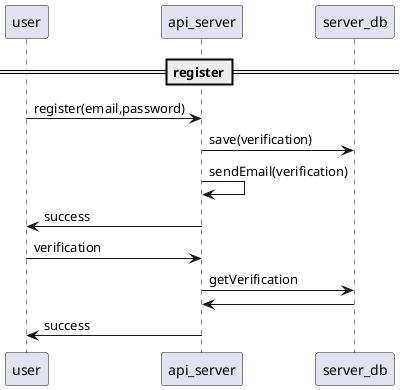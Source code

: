 @startuml

==register==
"user" as u -> "api_server" as a: register(email,password)
a-> "server_db" as db :save(verification)
a -> a:sendEmail(verification)
u <- a : success

u -> a : verification
a -> db : getVerification
a <- db
u <- a : success

@enduml